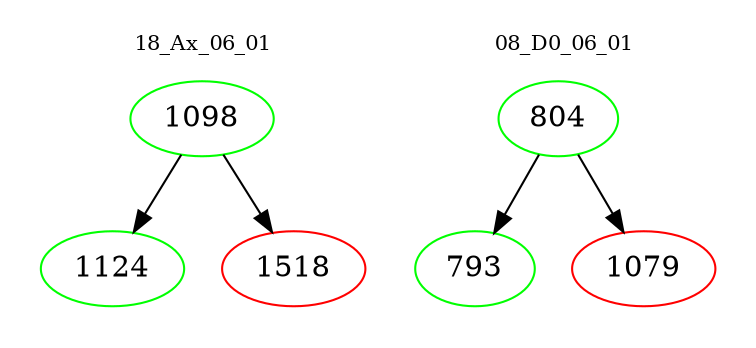 digraph{
subgraph cluster_0 {
color = white
label = "18_Ax_06_01";
fontsize=10;
T0_1098 [label="1098", color="green"]
T0_1098 -> T0_1124 [color="black"]
T0_1124 [label="1124", color="green"]
T0_1098 -> T0_1518 [color="black"]
T0_1518 [label="1518", color="red"]
}
subgraph cluster_1 {
color = white
label = "08_D0_06_01";
fontsize=10;
T1_804 [label="804", color="green"]
T1_804 -> T1_793 [color="black"]
T1_793 [label="793", color="green"]
T1_804 -> T1_1079 [color="black"]
T1_1079 [label="1079", color="red"]
}
}
